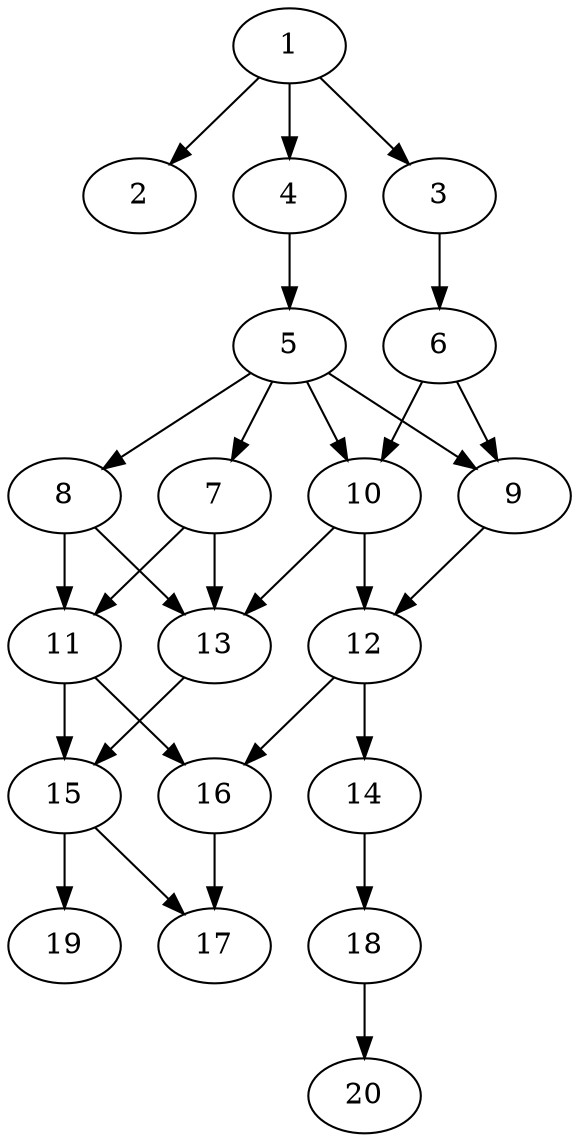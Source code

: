 // DAG automatically generated by daggen at Sat Jul 27 15:36:23 2019
// ./daggen --dot -n 20 --ccr 0.3 --fat 0.4 --regular 0.5 --density 0.7 --mindata 5242880 --maxdata 52428800 
digraph G {
  1 [size="142510080", alpha="0.04", expect_size="42753024"] 
  1 -> 2 [size ="42753024"]
  1 -> 3 [size ="42753024"]
  1 -> 4 [size ="42753024"]
  2 [size="25821867", alpha="0.03", expect_size="7746560"] 
  3 [size="170414080", alpha="0.01", expect_size="51124224"] 
  3 -> 6 [size ="51124224"]
  4 [size="131218773", alpha="0.10", expect_size="39365632"] 
  4 -> 5 [size ="39365632"]
  5 [size="24879787", alpha="0.08", expect_size="7463936"] 
  5 -> 7 [size ="7463936"]
  5 -> 8 [size ="7463936"]
  5 -> 9 [size ="7463936"]
  5 -> 10 [size ="7463936"]
  6 [size="95993173", alpha="0.18", expect_size="28797952"] 
  6 -> 9 [size ="28797952"]
  6 -> 10 [size ="28797952"]
  7 [size="71932587", alpha="0.18", expect_size="21579776"] 
  7 -> 11 [size ="21579776"]
  7 -> 13 [size ="21579776"]
  8 [size="43089920", alpha="0.19", expect_size="12926976"] 
  8 -> 11 [size ="12926976"]
  8 -> 13 [size ="12926976"]
  9 [size="135229440", alpha="0.16", expect_size="40568832"] 
  9 -> 12 [size ="40568832"]
  10 [size="79435093", alpha="0.09", expect_size="23830528"] 
  10 -> 12 [size ="23830528"]
  10 -> 13 [size ="23830528"]
  11 [size="91794773", alpha="0.03", expect_size="27538432"] 
  11 -> 15 [size ="27538432"]
  11 -> 16 [size ="27538432"]
  12 [size="121033387", alpha="0.15", expect_size="36310016"] 
  12 -> 14 [size ="36310016"]
  12 -> 16 [size ="36310016"]
  13 [size="141503147", alpha="0.12", expect_size="42450944"] 
  13 -> 15 [size ="42450944"]
  14 [size="149384533", alpha="0.13", expect_size="44815360"] 
  14 -> 18 [size ="44815360"]
  15 [size="67242667", alpha="0.19", expect_size="20172800"] 
  15 -> 17 [size ="20172800"]
  15 -> 19 [size ="20172800"]
  16 [size="131365547", alpha="0.17", expect_size="39409664"] 
  16 -> 17 [size ="39409664"]
  17 [size="114810880", alpha="0.07", expect_size="34443264"] 
  18 [size="95313920", alpha="0.02", expect_size="28594176"] 
  18 -> 20 [size ="28594176"]
  19 [size="88282453", alpha="0.05", expect_size="26484736"] 
  20 [size="58190507", alpha="0.02", expect_size="17457152"] 
}
